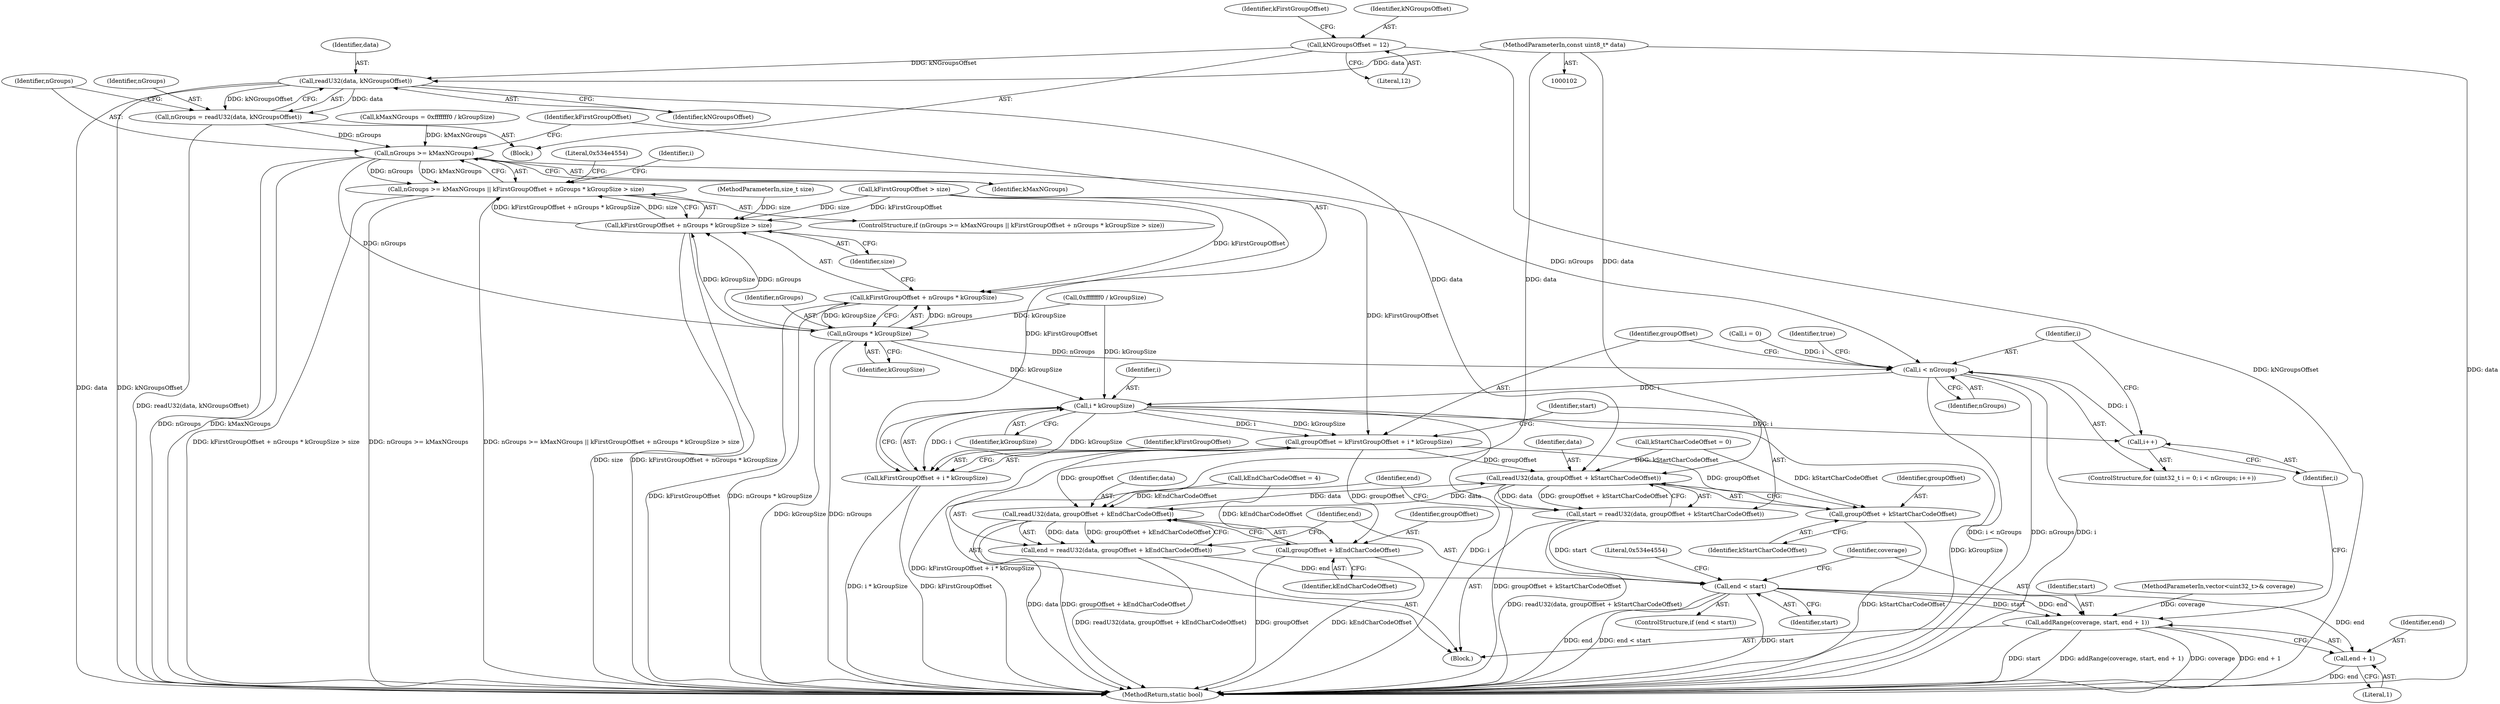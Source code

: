 digraph "0_Android_f4785aa1947b8d22d5b19559ef1ca526d98e0e73@API" {
"1000143" [label="(Call,readU32(data, kNGroupsOffset))"];
"1000104" [label="(MethodParameterIn,const uint8_t* data)"];
"1000108" [label="(Call,kNGroupsOffset = 12)"];
"1000141" [label="(Call,nGroups = readU32(data, kNGroupsOffset))"];
"1000148" [label="(Call,nGroups >= kMaxNGroups)"];
"1000147" [label="(Call,nGroups >= kMaxNGroups || kFirstGroupOffset + nGroups * kGroupSize > size)"];
"1000154" [label="(Call,nGroups * kGroupSize)"];
"1000151" [label="(Call,kFirstGroupOffset + nGroups * kGroupSize > size)"];
"1000152" [label="(Call,kFirstGroupOffset + nGroups * kGroupSize)"];
"1000169" [label="(Call,i < nGroups)"];
"1000180" [label="(Call,i * kGroupSize)"];
"1000172" [label="(Call,i++)"];
"1000176" [label="(Call,groupOffset = kFirstGroupOffset + i * kGroupSize)"];
"1000186" [label="(Call,readU32(data, groupOffset + kStartCharCodeOffset))"];
"1000184" [label="(Call,start = readU32(data, groupOffset + kStartCharCodeOffset))"];
"1000200" [label="(Call,end < start)"];
"1000209" [label="(Call,addRange(coverage, start, end + 1))"];
"1000212" [label="(Call,end + 1)"];
"1000194" [label="(Call,readU32(data, groupOffset + kEndCharCodeOffset))"];
"1000192" [label="(Call,end = readU32(data, groupOffset + kEndCharCodeOffset))"];
"1000188" [label="(Call,groupOffset + kStartCharCodeOffset)"];
"1000196" [label="(Call,groupOffset + kEndCharCodeOffset)"];
"1000178" [label="(Call,kFirstGroupOffset + i * kGroupSize)"];
"1000106" [label="(Block,)"];
"1000197" [label="(Identifier,groupOffset)"];
"1000177" [label="(Identifier,groupOffset)"];
"1000146" [label="(ControlStructure,if (nGroups >= kMaxNGroups || kFirstGroupOffset + nGroups * kGroupSize > size))"];
"1000164" [label="(ControlStructure,for (uint32_t i = 0; i < nGroups; i++))"];
"1000176" [label="(Call,groupOffset = kFirstGroupOffset + i * kGroupSize)"];
"1000169" [label="(Call,i < nGroups)"];
"1000113" [label="(Identifier,kFirstGroupOffset)"];
"1000174" [label="(Block,)"];
"1000195" [label="(Identifier,data)"];
"1000179" [label="(Identifier,kFirstGroupOffset)"];
"1000170" [label="(Identifier,i)"];
"1000200" [label="(Call,end < start)"];
"1000194" [label="(Call,readU32(data, groupOffset + kEndCharCodeOffset))"];
"1000180" [label="(Call,i * kGroupSize)"];
"1000152" [label="(Call,kFirstGroupOffset + nGroups * kGroupSize)"];
"1000144" [label="(Identifier,data)"];
"1000148" [label="(Call,nGroups >= kMaxNGroups)"];
"1000166" [label="(Call,i = 0)"];
"1000214" [label="(Literal,1)"];
"1000192" [label="(Call,end = readU32(data, groupOffset + kEndCharCodeOffset))"];
"1000160" [label="(Literal,0x534e4554)"];
"1000187" [label="(Identifier,data)"];
"1000147" [label="(Call,nGroups >= kMaxNGroups || kFirstGroupOffset + nGroups * kGroupSize > size)"];
"1000173" [label="(Identifier,i)"];
"1000211" [label="(Identifier,start)"];
"1000128" [label="(Call,kMaxNGroups = 0xfffffff0 / kGroupSize)"];
"1000108" [label="(Call,kNGroupsOffset = 12)"];
"1000205" [label="(Literal,0x534e4554)"];
"1000213" [label="(Identifier,end)"];
"1000198" [label="(Identifier,kEndCharCodeOffset)"];
"1000154" [label="(Call,nGroups * kGroupSize)"];
"1000209" [label="(Call,addRange(coverage, start, end + 1))"];
"1000186" [label="(Call,readU32(data, groupOffset + kStartCharCodeOffset))"];
"1000151" [label="(Call,kFirstGroupOffset + nGroups * kGroupSize > size)"];
"1000109" [label="(Identifier,kNGroupsOffset)"];
"1000103" [label="(MethodParameterIn,vector<uint32_t>& coverage)"];
"1000110" [label="(Literal,12)"];
"1000181" [label="(Identifier,i)"];
"1000193" [label="(Identifier,end)"];
"1000210" [label="(Identifier,coverage)"];
"1000150" [label="(Identifier,kMaxNGroups)"];
"1000171" [label="(Identifier,nGroups)"];
"1000178" [label="(Call,kFirstGroupOffset + i * kGroupSize)"];
"1000199" [label="(ControlStructure,if (end < start))"];
"1000190" [label="(Identifier,kStartCharCodeOffset)"];
"1000212" [label="(Call,end + 1)"];
"1000167" [label="(Identifier,i)"];
"1000149" [label="(Identifier,nGroups)"];
"1000153" [label="(Identifier,kFirstGroupOffset)"];
"1000217" [label="(MethodReturn,static bool)"];
"1000143" [label="(Call,readU32(data, kNGroupsOffset))"];
"1000202" [label="(Identifier,start)"];
"1000142" [label="(Identifier,nGroups)"];
"1000185" [label="(Identifier,start)"];
"1000188" [label="(Call,groupOffset + kStartCharCodeOffset)"];
"1000155" [label="(Identifier,nGroups)"];
"1000130" [label="(Call,0xfffffff0 / kGroupSize)"];
"1000104" [label="(MethodParameterIn,const uint8_t* data)"];
"1000105" [label="(MethodParameterIn,size_t size)"];
"1000157" [label="(Identifier,size)"];
"1000134" [label="(Call,kFirstGroupOffset > size)"];
"1000156" [label="(Identifier,kGroupSize)"];
"1000216" [label="(Identifier,true)"];
"1000201" [label="(Identifier,end)"];
"1000196" [label="(Call,groupOffset + kEndCharCodeOffset)"];
"1000184" [label="(Call,start = readU32(data, groupOffset + kStartCharCodeOffset))"];
"1000189" [label="(Identifier,groupOffset)"];
"1000141" [label="(Call,nGroups = readU32(data, kNGroupsOffset))"];
"1000120" [label="(Call,kStartCharCodeOffset = 0)"];
"1000124" [label="(Call,kEndCharCodeOffset = 4)"];
"1000182" [label="(Identifier,kGroupSize)"];
"1000172" [label="(Call,i++)"];
"1000145" [label="(Identifier,kNGroupsOffset)"];
"1000143" -> "1000141"  [label="AST: "];
"1000143" -> "1000145"  [label="CFG: "];
"1000144" -> "1000143"  [label="AST: "];
"1000145" -> "1000143"  [label="AST: "];
"1000141" -> "1000143"  [label="CFG: "];
"1000143" -> "1000217"  [label="DDG: data"];
"1000143" -> "1000217"  [label="DDG: kNGroupsOffset"];
"1000143" -> "1000141"  [label="DDG: data"];
"1000143" -> "1000141"  [label="DDG: kNGroupsOffset"];
"1000104" -> "1000143"  [label="DDG: data"];
"1000108" -> "1000143"  [label="DDG: kNGroupsOffset"];
"1000143" -> "1000186"  [label="DDG: data"];
"1000104" -> "1000102"  [label="AST: "];
"1000104" -> "1000217"  [label="DDG: data"];
"1000104" -> "1000186"  [label="DDG: data"];
"1000104" -> "1000194"  [label="DDG: data"];
"1000108" -> "1000106"  [label="AST: "];
"1000108" -> "1000110"  [label="CFG: "];
"1000109" -> "1000108"  [label="AST: "];
"1000110" -> "1000108"  [label="AST: "];
"1000113" -> "1000108"  [label="CFG: "];
"1000108" -> "1000217"  [label="DDG: kNGroupsOffset"];
"1000141" -> "1000106"  [label="AST: "];
"1000142" -> "1000141"  [label="AST: "];
"1000149" -> "1000141"  [label="CFG: "];
"1000141" -> "1000217"  [label="DDG: readU32(data, kNGroupsOffset)"];
"1000141" -> "1000148"  [label="DDG: nGroups"];
"1000148" -> "1000147"  [label="AST: "];
"1000148" -> "1000150"  [label="CFG: "];
"1000149" -> "1000148"  [label="AST: "];
"1000150" -> "1000148"  [label="AST: "];
"1000153" -> "1000148"  [label="CFG: "];
"1000147" -> "1000148"  [label="CFG: "];
"1000148" -> "1000217"  [label="DDG: nGroups"];
"1000148" -> "1000217"  [label="DDG: kMaxNGroups"];
"1000148" -> "1000147"  [label="DDG: nGroups"];
"1000148" -> "1000147"  [label="DDG: kMaxNGroups"];
"1000128" -> "1000148"  [label="DDG: kMaxNGroups"];
"1000148" -> "1000154"  [label="DDG: nGroups"];
"1000148" -> "1000169"  [label="DDG: nGroups"];
"1000147" -> "1000146"  [label="AST: "];
"1000147" -> "1000151"  [label="CFG: "];
"1000151" -> "1000147"  [label="AST: "];
"1000160" -> "1000147"  [label="CFG: "];
"1000167" -> "1000147"  [label="CFG: "];
"1000147" -> "1000217"  [label="DDG: kFirstGroupOffset + nGroups * kGroupSize > size"];
"1000147" -> "1000217"  [label="DDG: nGroups >= kMaxNGroups"];
"1000147" -> "1000217"  [label="DDG: nGroups >= kMaxNGroups || kFirstGroupOffset + nGroups * kGroupSize > size"];
"1000151" -> "1000147"  [label="DDG: kFirstGroupOffset + nGroups * kGroupSize"];
"1000151" -> "1000147"  [label="DDG: size"];
"1000154" -> "1000152"  [label="AST: "];
"1000154" -> "1000156"  [label="CFG: "];
"1000155" -> "1000154"  [label="AST: "];
"1000156" -> "1000154"  [label="AST: "];
"1000152" -> "1000154"  [label="CFG: "];
"1000154" -> "1000217"  [label="DDG: nGroups"];
"1000154" -> "1000217"  [label="DDG: kGroupSize"];
"1000154" -> "1000151"  [label="DDG: nGroups"];
"1000154" -> "1000151"  [label="DDG: kGroupSize"];
"1000154" -> "1000152"  [label="DDG: nGroups"];
"1000154" -> "1000152"  [label="DDG: kGroupSize"];
"1000130" -> "1000154"  [label="DDG: kGroupSize"];
"1000154" -> "1000169"  [label="DDG: nGroups"];
"1000154" -> "1000180"  [label="DDG: kGroupSize"];
"1000151" -> "1000157"  [label="CFG: "];
"1000152" -> "1000151"  [label="AST: "];
"1000157" -> "1000151"  [label="AST: "];
"1000151" -> "1000217"  [label="DDG: size"];
"1000151" -> "1000217"  [label="DDG: kFirstGroupOffset + nGroups * kGroupSize"];
"1000134" -> "1000151"  [label="DDG: kFirstGroupOffset"];
"1000134" -> "1000151"  [label="DDG: size"];
"1000105" -> "1000151"  [label="DDG: size"];
"1000153" -> "1000152"  [label="AST: "];
"1000157" -> "1000152"  [label="CFG: "];
"1000152" -> "1000217"  [label="DDG: kFirstGroupOffset"];
"1000152" -> "1000217"  [label="DDG: nGroups * kGroupSize"];
"1000134" -> "1000152"  [label="DDG: kFirstGroupOffset"];
"1000169" -> "1000164"  [label="AST: "];
"1000169" -> "1000171"  [label="CFG: "];
"1000170" -> "1000169"  [label="AST: "];
"1000171" -> "1000169"  [label="AST: "];
"1000177" -> "1000169"  [label="CFG: "];
"1000216" -> "1000169"  [label="CFG: "];
"1000169" -> "1000217"  [label="DDG: i < nGroups"];
"1000169" -> "1000217"  [label="DDG: nGroups"];
"1000169" -> "1000217"  [label="DDG: i"];
"1000166" -> "1000169"  [label="DDG: i"];
"1000172" -> "1000169"  [label="DDG: i"];
"1000169" -> "1000180"  [label="DDG: i"];
"1000180" -> "1000178"  [label="AST: "];
"1000180" -> "1000182"  [label="CFG: "];
"1000181" -> "1000180"  [label="AST: "];
"1000182" -> "1000180"  [label="AST: "];
"1000178" -> "1000180"  [label="CFG: "];
"1000180" -> "1000217"  [label="DDG: i"];
"1000180" -> "1000217"  [label="DDG: kGroupSize"];
"1000180" -> "1000172"  [label="DDG: i"];
"1000180" -> "1000176"  [label="DDG: i"];
"1000180" -> "1000176"  [label="DDG: kGroupSize"];
"1000180" -> "1000178"  [label="DDG: i"];
"1000180" -> "1000178"  [label="DDG: kGroupSize"];
"1000130" -> "1000180"  [label="DDG: kGroupSize"];
"1000172" -> "1000164"  [label="AST: "];
"1000172" -> "1000173"  [label="CFG: "];
"1000173" -> "1000172"  [label="AST: "];
"1000170" -> "1000172"  [label="CFG: "];
"1000176" -> "1000174"  [label="AST: "];
"1000176" -> "1000178"  [label="CFG: "];
"1000177" -> "1000176"  [label="AST: "];
"1000178" -> "1000176"  [label="AST: "];
"1000185" -> "1000176"  [label="CFG: "];
"1000176" -> "1000217"  [label="DDG: kFirstGroupOffset + i * kGroupSize"];
"1000134" -> "1000176"  [label="DDG: kFirstGroupOffset"];
"1000176" -> "1000186"  [label="DDG: groupOffset"];
"1000176" -> "1000188"  [label="DDG: groupOffset"];
"1000176" -> "1000194"  [label="DDG: groupOffset"];
"1000176" -> "1000196"  [label="DDG: groupOffset"];
"1000186" -> "1000184"  [label="AST: "];
"1000186" -> "1000188"  [label="CFG: "];
"1000187" -> "1000186"  [label="AST: "];
"1000188" -> "1000186"  [label="AST: "];
"1000184" -> "1000186"  [label="CFG: "];
"1000186" -> "1000217"  [label="DDG: groupOffset + kStartCharCodeOffset"];
"1000186" -> "1000184"  [label="DDG: data"];
"1000186" -> "1000184"  [label="DDG: groupOffset + kStartCharCodeOffset"];
"1000194" -> "1000186"  [label="DDG: data"];
"1000120" -> "1000186"  [label="DDG: kStartCharCodeOffset"];
"1000186" -> "1000194"  [label="DDG: data"];
"1000184" -> "1000174"  [label="AST: "];
"1000185" -> "1000184"  [label="AST: "];
"1000193" -> "1000184"  [label="CFG: "];
"1000184" -> "1000217"  [label="DDG: readU32(data, groupOffset + kStartCharCodeOffset)"];
"1000184" -> "1000200"  [label="DDG: start"];
"1000200" -> "1000199"  [label="AST: "];
"1000200" -> "1000202"  [label="CFG: "];
"1000201" -> "1000200"  [label="AST: "];
"1000202" -> "1000200"  [label="AST: "];
"1000205" -> "1000200"  [label="CFG: "];
"1000210" -> "1000200"  [label="CFG: "];
"1000200" -> "1000217"  [label="DDG: end"];
"1000200" -> "1000217"  [label="DDG: end < start"];
"1000200" -> "1000217"  [label="DDG: start"];
"1000192" -> "1000200"  [label="DDG: end"];
"1000200" -> "1000209"  [label="DDG: start"];
"1000200" -> "1000209"  [label="DDG: end"];
"1000200" -> "1000212"  [label="DDG: end"];
"1000209" -> "1000174"  [label="AST: "];
"1000209" -> "1000212"  [label="CFG: "];
"1000210" -> "1000209"  [label="AST: "];
"1000211" -> "1000209"  [label="AST: "];
"1000212" -> "1000209"  [label="AST: "];
"1000173" -> "1000209"  [label="CFG: "];
"1000209" -> "1000217"  [label="DDG: addRange(coverage, start, end + 1)"];
"1000209" -> "1000217"  [label="DDG: coverage"];
"1000209" -> "1000217"  [label="DDG: end + 1"];
"1000209" -> "1000217"  [label="DDG: start"];
"1000103" -> "1000209"  [label="DDG: coverage"];
"1000212" -> "1000214"  [label="CFG: "];
"1000213" -> "1000212"  [label="AST: "];
"1000214" -> "1000212"  [label="AST: "];
"1000212" -> "1000217"  [label="DDG: end"];
"1000194" -> "1000192"  [label="AST: "];
"1000194" -> "1000196"  [label="CFG: "];
"1000195" -> "1000194"  [label="AST: "];
"1000196" -> "1000194"  [label="AST: "];
"1000192" -> "1000194"  [label="CFG: "];
"1000194" -> "1000217"  [label="DDG: groupOffset + kEndCharCodeOffset"];
"1000194" -> "1000217"  [label="DDG: data"];
"1000194" -> "1000192"  [label="DDG: data"];
"1000194" -> "1000192"  [label="DDG: groupOffset + kEndCharCodeOffset"];
"1000124" -> "1000194"  [label="DDG: kEndCharCodeOffset"];
"1000192" -> "1000174"  [label="AST: "];
"1000193" -> "1000192"  [label="AST: "];
"1000201" -> "1000192"  [label="CFG: "];
"1000192" -> "1000217"  [label="DDG: readU32(data, groupOffset + kEndCharCodeOffset)"];
"1000188" -> "1000190"  [label="CFG: "];
"1000189" -> "1000188"  [label="AST: "];
"1000190" -> "1000188"  [label="AST: "];
"1000188" -> "1000217"  [label="DDG: kStartCharCodeOffset"];
"1000120" -> "1000188"  [label="DDG: kStartCharCodeOffset"];
"1000196" -> "1000198"  [label="CFG: "];
"1000197" -> "1000196"  [label="AST: "];
"1000198" -> "1000196"  [label="AST: "];
"1000196" -> "1000217"  [label="DDG: groupOffset"];
"1000196" -> "1000217"  [label="DDG: kEndCharCodeOffset"];
"1000124" -> "1000196"  [label="DDG: kEndCharCodeOffset"];
"1000179" -> "1000178"  [label="AST: "];
"1000178" -> "1000217"  [label="DDG: kFirstGroupOffset"];
"1000178" -> "1000217"  [label="DDG: i * kGroupSize"];
"1000134" -> "1000178"  [label="DDG: kFirstGroupOffset"];
}
